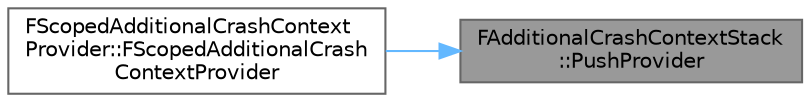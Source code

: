 digraph "FAdditionalCrashContextStack::PushProvider"
{
 // INTERACTIVE_SVG=YES
 // LATEX_PDF_SIZE
  bgcolor="transparent";
  edge [fontname=Helvetica,fontsize=10,labelfontname=Helvetica,labelfontsize=10];
  node [fontname=Helvetica,fontsize=10,shape=box,height=0.2,width=0.4];
  rankdir="RL";
  Node1 [id="Node000001",label="FAdditionalCrashContextStack\l::PushProvider",height=0.2,width=0.4,color="gray40", fillcolor="grey60", style="filled", fontcolor="black",tooltip=" "];
  Node1 -> Node2 [id="edge1_Node000001_Node000002",dir="back",color="steelblue1",style="solid",tooltip=" "];
  Node2 [id="Node000002",label="FScopedAdditionalCrashContext\lProvider::FScopedAdditionalCrash\lContextProvider",height=0.2,width=0.4,color="grey40", fillcolor="white", style="filled",URL="$d4/d35/structFScopedAdditionalCrashContextProvider.html#a270d3ff7869d0d3dbf06d7ac2b4dc166",tooltip=" "];
}
